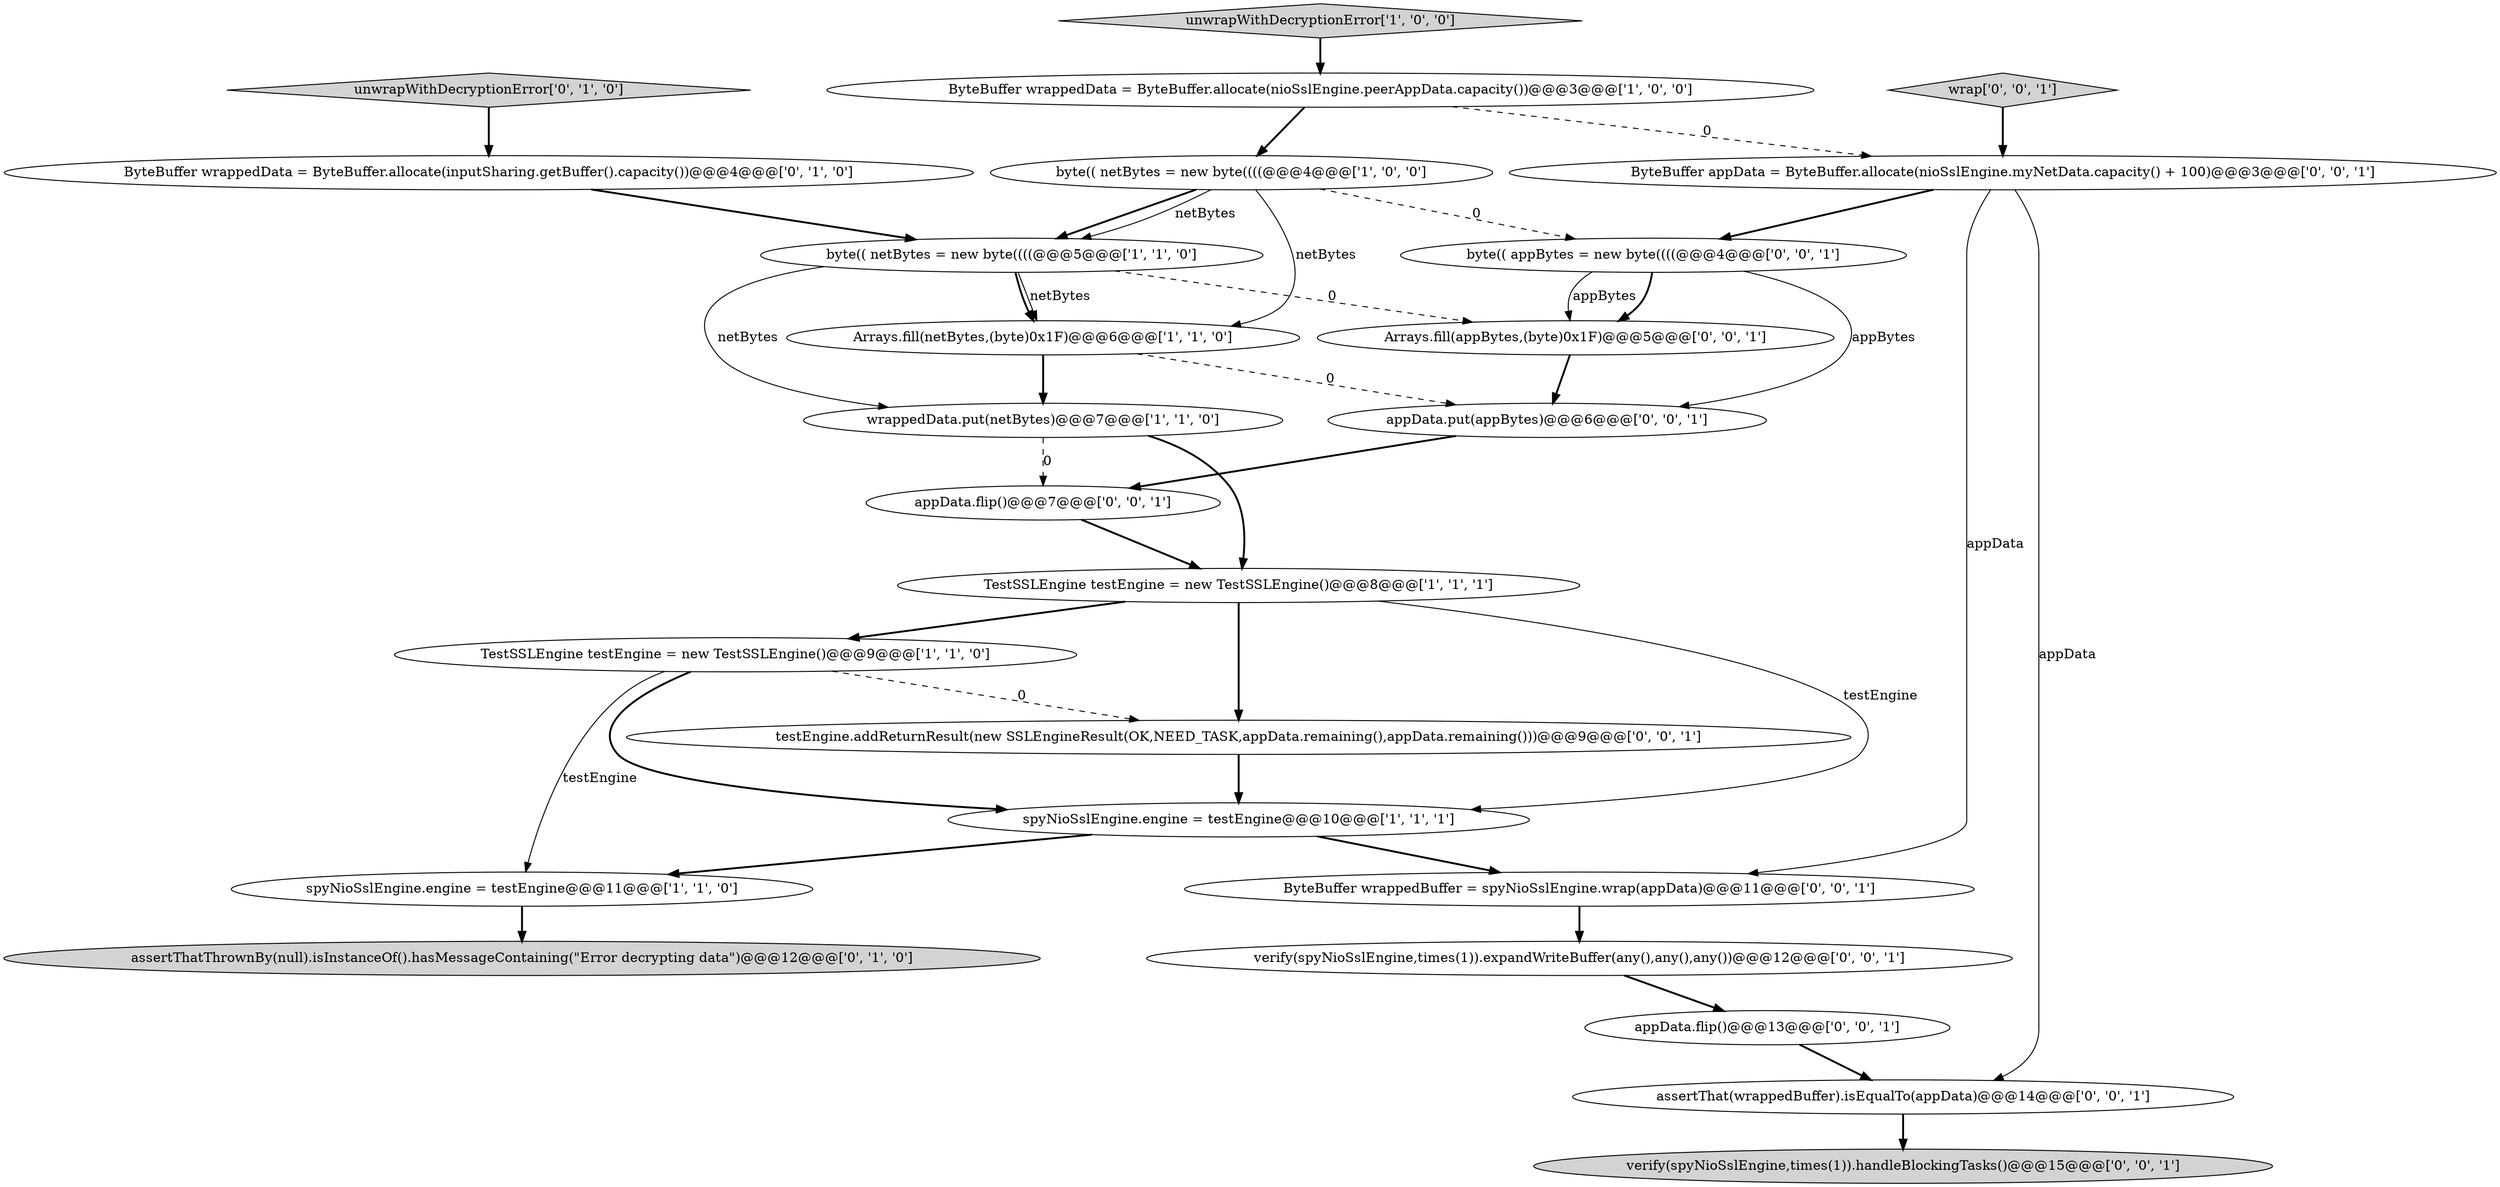digraph {
19 [style = filled, label = "verify(spyNioSslEngine,times(1)).expandWriteBuffer(any(),any(),any())@@@12@@@['0', '0', '1']", fillcolor = white, shape = ellipse image = "AAA0AAABBB3BBB"];
0 [style = filled, label = "Arrays.fill(netBytes,(byte)0x1F)@@@6@@@['1', '1', '0']", fillcolor = white, shape = ellipse image = "AAA0AAABBB1BBB"];
16 [style = filled, label = "ByteBuffer appData = ByteBuffer.allocate(nioSslEngine.myNetData.capacity() + 100)@@@3@@@['0', '0', '1']", fillcolor = white, shape = ellipse image = "AAA0AAABBB3BBB"];
9 [style = filled, label = "unwrapWithDecryptionError['1', '0', '0']", fillcolor = lightgray, shape = diamond image = "AAA0AAABBB1BBB"];
12 [style = filled, label = "unwrapWithDecryptionError['0', '1', '0']", fillcolor = lightgray, shape = diamond image = "AAA0AAABBB2BBB"];
20 [style = filled, label = "verify(spyNioSslEngine,times(1)).handleBlockingTasks()@@@15@@@['0', '0', '1']", fillcolor = lightgray, shape = ellipse image = "AAA0AAABBB3BBB"];
24 [style = filled, label = "appData.flip()@@@7@@@['0', '0', '1']", fillcolor = white, shape = ellipse image = "AAA0AAABBB3BBB"];
2 [style = filled, label = "byte(( netBytes = new byte((((@@@4@@@['1', '0', '0']", fillcolor = white, shape = ellipse image = "AAA0AAABBB1BBB"];
7 [style = filled, label = "TestSSLEngine testEngine = new TestSSLEngine()@@@8@@@['1', '1', '1']", fillcolor = white, shape = ellipse image = "AAA0AAABBB1BBB"];
23 [style = filled, label = "appData.flip()@@@13@@@['0', '0', '1']", fillcolor = white, shape = ellipse image = "AAA0AAABBB3BBB"];
14 [style = filled, label = "ByteBuffer wrappedBuffer = spyNioSslEngine.wrap(appData)@@@11@@@['0', '0', '1']", fillcolor = white, shape = ellipse image = "AAA0AAABBB3BBB"];
4 [style = filled, label = "ByteBuffer wrappedData = ByteBuffer.allocate(nioSslEngine.peerAppData.capacity())@@@3@@@['1', '0', '0']", fillcolor = white, shape = ellipse image = "AAA0AAABBB1BBB"];
22 [style = filled, label = "wrap['0', '0', '1']", fillcolor = lightgray, shape = diamond image = "AAA0AAABBB3BBB"];
6 [style = filled, label = "spyNioSslEngine.engine = testEngine@@@11@@@['1', '1', '0']", fillcolor = white, shape = ellipse image = "AAA0AAABBB1BBB"];
17 [style = filled, label = "assertThat(wrappedBuffer).isEqualTo(appData)@@@14@@@['0', '0', '1']", fillcolor = white, shape = ellipse image = "AAA0AAABBB3BBB"];
3 [style = filled, label = "wrappedData.put(netBytes)@@@7@@@['1', '1', '0']", fillcolor = white, shape = ellipse image = "AAA0AAABBB1BBB"];
8 [style = filled, label = "TestSSLEngine testEngine = new TestSSLEngine()@@@9@@@['1', '1', '0']", fillcolor = white, shape = ellipse image = "AAA0AAABBB1BBB"];
15 [style = filled, label = "appData.put(appBytes)@@@6@@@['0', '0', '1']", fillcolor = white, shape = ellipse image = "AAA0AAABBB3BBB"];
18 [style = filled, label = "Arrays.fill(appBytes,(byte)0x1F)@@@5@@@['0', '0', '1']", fillcolor = white, shape = ellipse image = "AAA0AAABBB3BBB"];
5 [style = filled, label = "byte(( netBytes = new byte((((@@@5@@@['1', '1', '0']", fillcolor = white, shape = ellipse image = "AAA0AAABBB1BBB"];
11 [style = filled, label = "assertThatThrownBy(null).isInstanceOf().hasMessageContaining(\"Error decrypting data\")@@@12@@@['0', '1', '0']", fillcolor = lightgray, shape = ellipse image = "AAA0AAABBB2BBB"];
13 [style = filled, label = "byte(( appBytes = new byte((((@@@4@@@['0', '0', '1']", fillcolor = white, shape = ellipse image = "AAA0AAABBB3BBB"];
21 [style = filled, label = "testEngine.addReturnResult(new SSLEngineResult(OK,NEED_TASK,appData.remaining(),appData.remaining()))@@@9@@@['0', '0', '1']", fillcolor = white, shape = ellipse image = "AAA0AAABBB3BBB"];
1 [style = filled, label = "spyNioSslEngine.engine = testEngine@@@10@@@['1', '1', '1']", fillcolor = white, shape = ellipse image = "AAA0AAABBB1BBB"];
10 [style = filled, label = "ByteBuffer wrappedData = ByteBuffer.allocate(inputSharing.getBuffer().capacity())@@@4@@@['0', '1', '0']", fillcolor = white, shape = ellipse image = "AAA1AAABBB2BBB"];
7->1 [style = solid, label="testEngine"];
5->3 [style = solid, label="netBytes"];
7->8 [style = bold, label=""];
24->7 [style = bold, label=""];
9->4 [style = bold, label=""];
2->5 [style = bold, label=""];
6->11 [style = bold, label=""];
22->16 [style = bold, label=""];
4->16 [style = dashed, label="0"];
3->24 [style = dashed, label="0"];
13->15 [style = solid, label="appBytes"];
0->3 [style = bold, label=""];
15->24 [style = bold, label=""];
14->19 [style = bold, label=""];
19->23 [style = bold, label=""];
17->20 [style = bold, label=""];
16->13 [style = bold, label=""];
3->7 [style = bold, label=""];
1->6 [style = bold, label=""];
7->21 [style = bold, label=""];
1->14 [style = bold, label=""];
13->18 [style = bold, label=""];
8->6 [style = solid, label="testEngine"];
5->18 [style = dashed, label="0"];
4->2 [style = bold, label=""];
13->18 [style = solid, label="appBytes"];
8->1 [style = bold, label=""];
8->21 [style = dashed, label="0"];
12->10 [style = bold, label=""];
2->5 [style = solid, label="netBytes"];
5->0 [style = bold, label=""];
5->0 [style = solid, label="netBytes"];
16->14 [style = solid, label="appData"];
21->1 [style = bold, label=""];
0->15 [style = dashed, label="0"];
2->0 [style = solid, label="netBytes"];
23->17 [style = bold, label=""];
16->17 [style = solid, label="appData"];
10->5 [style = bold, label=""];
2->13 [style = dashed, label="0"];
18->15 [style = bold, label=""];
}
